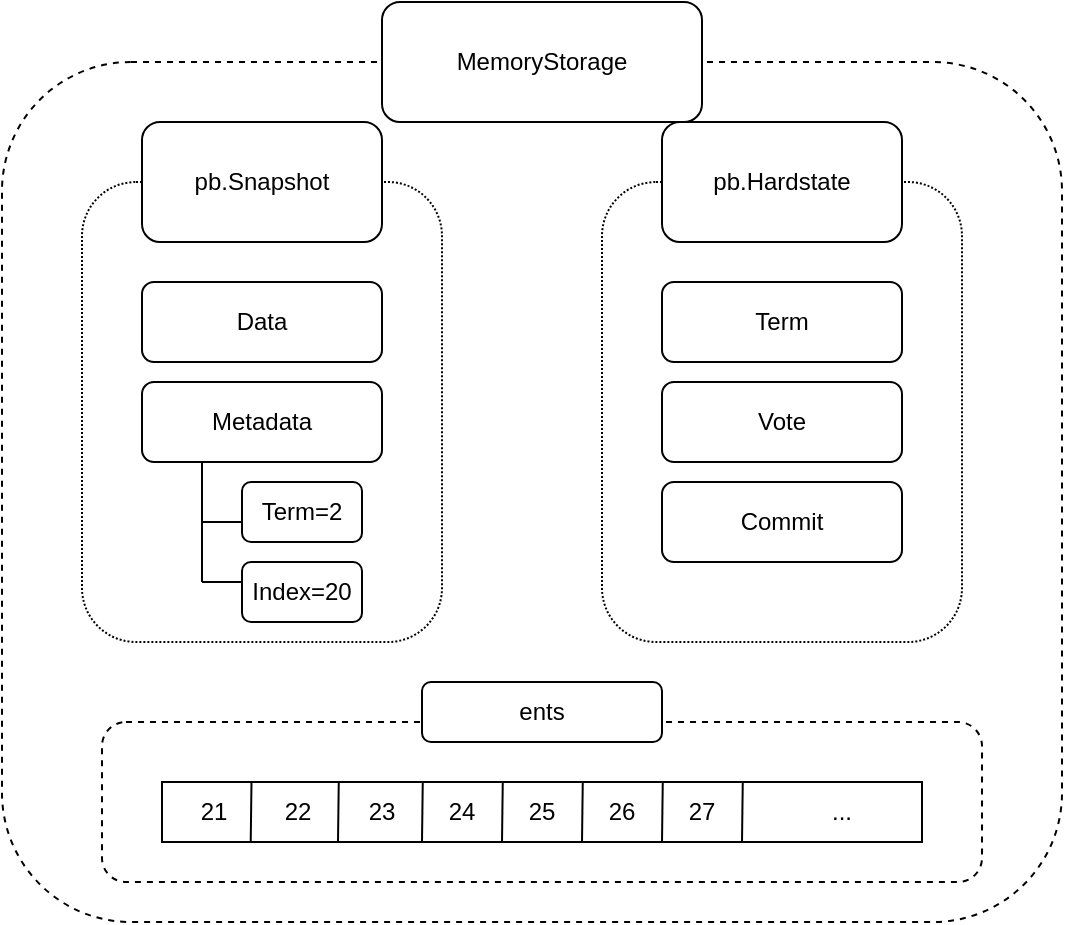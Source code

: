 <mxfile>
    <diagram id="_gWs02gXRSsfUdOjpwtX" name="第 1 页">
        <mxGraphModel dx="551" dy="475" grid="1" gridSize="10" guides="1" tooltips="1" connect="1" arrows="1" fold="1" page="1" pageScale="1" pageWidth="850" pageHeight="1100" math="0" shadow="0">
            <root>
                <mxCell id="0"/>
                <mxCell id="1" parent="0"/>
                <mxCell id="2" value="" style="rounded=1;whiteSpace=wrap;html=1;dashed=1;" parent="1" vertex="1">
                    <mxGeometry x="150" y="120" width="530" height="430" as="geometry"/>
                </mxCell>
                <mxCell id="3" value="MemoryStorage" style="rounded=1;whiteSpace=wrap;html=1;" parent="1" vertex="1">
                    <mxGeometry x="340" y="90" width="160" height="60" as="geometry"/>
                </mxCell>
                <mxCell id="4" value="" style="rounded=1;whiteSpace=wrap;html=1;dashed=1;dashPattern=1 1;" parent="1" vertex="1">
                    <mxGeometry x="190" y="180" width="180" height="230" as="geometry"/>
                </mxCell>
                <mxCell id="5" value="pb.Snapshot" style="rounded=1;whiteSpace=wrap;html=1;" parent="1" vertex="1">
                    <mxGeometry x="220" y="150" width="120" height="60" as="geometry"/>
                </mxCell>
                <mxCell id="6" value="" style="rounded=1;whiteSpace=wrap;html=1;dashed=1;dashPattern=1 1;" parent="1" vertex="1">
                    <mxGeometry x="450" y="180" width="180" height="230" as="geometry"/>
                </mxCell>
                <mxCell id="7" value="pb.Hardstate" style="rounded=1;whiteSpace=wrap;html=1;" parent="1" vertex="1">
                    <mxGeometry x="480" y="150" width="120" height="60" as="geometry"/>
                </mxCell>
                <mxCell id="8" value="Data" style="rounded=1;whiteSpace=wrap;html=1;" parent="1" vertex="1">
                    <mxGeometry x="220" y="230" width="120" height="40" as="geometry"/>
                </mxCell>
                <mxCell id="10" value="Metadata" style="rounded=1;whiteSpace=wrap;html=1;" parent="1" vertex="1">
                    <mxGeometry x="220" y="280" width="120" height="40" as="geometry"/>
                </mxCell>
                <mxCell id="11" value="Term=2" style="rounded=1;whiteSpace=wrap;html=1;" parent="1" vertex="1">
                    <mxGeometry x="270" y="330" width="60" height="30" as="geometry"/>
                </mxCell>
                <mxCell id="12" value="Index=20" style="rounded=1;whiteSpace=wrap;html=1;" parent="1" vertex="1">
                    <mxGeometry x="270" y="370" width="60" height="30" as="geometry"/>
                </mxCell>
                <mxCell id="14" value="Term" style="rounded=1;whiteSpace=wrap;html=1;" parent="1" vertex="1">
                    <mxGeometry x="480" y="230" width="120" height="40" as="geometry"/>
                </mxCell>
                <mxCell id="15" value="Vote" style="rounded=1;whiteSpace=wrap;html=1;" parent="1" vertex="1">
                    <mxGeometry x="480" y="280" width="120" height="40" as="geometry"/>
                </mxCell>
                <mxCell id="16" value="Commit" style="rounded=1;whiteSpace=wrap;html=1;" parent="1" vertex="1">
                    <mxGeometry x="480" y="330" width="120" height="40" as="geometry"/>
                </mxCell>
                <mxCell id="19" value="" style="endArrow=none;html=1;entryX=0.25;entryY=1;entryDx=0;entryDy=0;" parent="1" target="10" edge="1">
                    <mxGeometry width="50" height="50" relative="1" as="geometry">
                        <mxPoint x="250" y="380" as="sourcePoint"/>
                        <mxPoint x="270" y="320" as="targetPoint"/>
                    </mxGeometry>
                </mxCell>
                <mxCell id="20" value="" style="endArrow=none;html=1;" parent="1" edge="1">
                    <mxGeometry width="50" height="50" relative="1" as="geometry">
                        <mxPoint x="250" y="350" as="sourcePoint"/>
                        <mxPoint x="270" y="350" as="targetPoint"/>
                    </mxGeometry>
                </mxCell>
                <mxCell id="24" value="" style="endArrow=none;html=1;" parent="1" edge="1">
                    <mxGeometry width="50" height="50" relative="1" as="geometry">
                        <mxPoint x="250" y="380" as="sourcePoint"/>
                        <mxPoint x="270" y="380" as="targetPoint"/>
                    </mxGeometry>
                </mxCell>
                <mxCell id="25" value="" style="rounded=1;whiteSpace=wrap;html=1;dashed=1;" parent="1" vertex="1">
                    <mxGeometry x="200" y="450" width="440" height="80" as="geometry"/>
                </mxCell>
                <mxCell id="26" value="ents" style="rounded=1;whiteSpace=wrap;html=1;" parent="1" vertex="1">
                    <mxGeometry x="360" y="430" width="120" height="30" as="geometry"/>
                </mxCell>
                <mxCell id="27" value="" style="rounded=0;whiteSpace=wrap;html=1;" vertex="1" parent="1">
                    <mxGeometry x="230" y="480" width="380" height="30" as="geometry"/>
                </mxCell>
                <mxCell id="28" value="" style="endArrow=none;html=1;exitX=0.122;exitY=1.006;exitDx=0;exitDy=0;exitPerimeter=0;entryX=0.123;entryY=0.011;entryDx=0;entryDy=0;entryPerimeter=0;" edge="1" parent="1">
                    <mxGeometry width="50" height="50" relative="1" as="geometry">
                        <mxPoint x="274.36" y="510.18" as="sourcePoint"/>
                        <mxPoint x="274.74" y="480.33" as="targetPoint"/>
                    </mxGeometry>
                </mxCell>
                <mxCell id="30" value="" style="endArrow=none;html=1;exitX=0.122;exitY=1.006;exitDx=0;exitDy=0;exitPerimeter=0;entryX=0.123;entryY=0.011;entryDx=0;entryDy=0;entryPerimeter=0;" edge="1" parent="1">
                    <mxGeometry width="50" height="50" relative="1" as="geometry">
                        <mxPoint x="318.0" y="509.85" as="sourcePoint"/>
                        <mxPoint x="318.38" y="480.0" as="targetPoint"/>
                    </mxGeometry>
                </mxCell>
                <mxCell id="31" value="" style="endArrow=none;html=1;exitX=0.122;exitY=1.006;exitDx=0;exitDy=0;exitPerimeter=0;entryX=0.123;entryY=0.011;entryDx=0;entryDy=0;entryPerimeter=0;" edge="1" parent="1">
                    <mxGeometry width="50" height="50" relative="1" as="geometry">
                        <mxPoint x="360" y="509.85" as="sourcePoint"/>
                        <mxPoint x="360.38" y="480.0" as="targetPoint"/>
                    </mxGeometry>
                </mxCell>
                <mxCell id="32" value="" style="endArrow=none;html=1;exitX=0.122;exitY=1.006;exitDx=0;exitDy=0;exitPerimeter=0;entryX=0.123;entryY=0.011;entryDx=0;entryDy=0;entryPerimeter=0;" edge="1" parent="1">
                    <mxGeometry width="50" height="50" relative="1" as="geometry">
                        <mxPoint x="400" y="510" as="sourcePoint"/>
                        <mxPoint x="400.38" y="480.15" as="targetPoint"/>
                    </mxGeometry>
                </mxCell>
                <mxCell id="33" value="" style="endArrow=none;html=1;exitX=0.122;exitY=1.006;exitDx=0;exitDy=0;exitPerimeter=0;entryX=0.123;entryY=0.011;entryDx=0;entryDy=0;entryPerimeter=0;" edge="1" parent="1">
                    <mxGeometry width="50" height="50" relative="1" as="geometry">
                        <mxPoint x="440" y="510" as="sourcePoint"/>
                        <mxPoint x="440.38" y="480.15" as="targetPoint"/>
                    </mxGeometry>
                </mxCell>
                <mxCell id="34" value="" style="endArrow=none;html=1;exitX=0.122;exitY=1.006;exitDx=0;exitDy=0;exitPerimeter=0;entryX=0.123;entryY=0.011;entryDx=0;entryDy=0;entryPerimeter=0;" edge="1" parent="1">
                    <mxGeometry width="50" height="50" relative="1" as="geometry">
                        <mxPoint x="480" y="510" as="sourcePoint"/>
                        <mxPoint x="480.38" y="480.15" as="targetPoint"/>
                    </mxGeometry>
                </mxCell>
                <mxCell id="35" value="" style="endArrow=none;html=1;exitX=0.122;exitY=1.006;exitDx=0;exitDy=0;exitPerimeter=0;entryX=0.123;entryY=0.011;entryDx=0;entryDy=0;entryPerimeter=0;" edge="1" parent="1">
                    <mxGeometry width="50" height="50" relative="1" as="geometry">
                        <mxPoint x="520" y="510" as="sourcePoint"/>
                        <mxPoint x="520.38" y="480.15" as="targetPoint"/>
                    </mxGeometry>
                </mxCell>
                <mxCell id="36" value="..." style="text;html=1;strokeColor=none;fillColor=none;align=center;verticalAlign=middle;whiteSpace=wrap;rounded=0;" vertex="1" parent="1">
                    <mxGeometry x="550" y="485" width="40" height="20" as="geometry"/>
                </mxCell>
                <mxCell id="38" value="22" style="text;html=1;strokeColor=none;fillColor=none;align=center;verticalAlign=middle;whiteSpace=wrap;rounded=0;" vertex="1" parent="1">
                    <mxGeometry x="278" y="485" width="40" height="20" as="geometry"/>
                </mxCell>
                <mxCell id="39" value="23" style="text;html=1;strokeColor=none;fillColor=none;align=center;verticalAlign=middle;whiteSpace=wrap;rounded=0;" vertex="1" parent="1">
                    <mxGeometry x="320" y="485" width="40" height="20" as="geometry"/>
                </mxCell>
                <mxCell id="40" value="24" style="text;html=1;strokeColor=none;fillColor=none;align=center;verticalAlign=middle;whiteSpace=wrap;rounded=0;" vertex="1" parent="1">
                    <mxGeometry x="360" y="485" width="40" height="20" as="geometry"/>
                </mxCell>
                <mxCell id="41" value="25" style="text;html=1;strokeColor=none;fillColor=none;align=center;verticalAlign=middle;whiteSpace=wrap;rounded=0;" vertex="1" parent="1">
                    <mxGeometry x="400" y="485" width="40" height="20" as="geometry"/>
                </mxCell>
                <mxCell id="42" value="26" style="text;html=1;strokeColor=none;fillColor=none;align=center;verticalAlign=middle;whiteSpace=wrap;rounded=0;" vertex="1" parent="1">
                    <mxGeometry x="440" y="485" width="40" height="20" as="geometry"/>
                </mxCell>
                <mxCell id="43" value="27" style="text;html=1;strokeColor=none;fillColor=none;align=center;verticalAlign=middle;whiteSpace=wrap;rounded=0;" vertex="1" parent="1">
                    <mxGeometry x="480" y="485" width="40" height="20" as="geometry"/>
                </mxCell>
                <mxCell id="45" value="21" style="text;html=1;strokeColor=none;fillColor=none;align=center;verticalAlign=middle;whiteSpace=wrap;rounded=0;" vertex="1" parent="1">
                    <mxGeometry x="236" y="485" width="40" height="20" as="geometry"/>
                </mxCell>
            </root>
        </mxGraphModel>
    </diagram>
</mxfile>